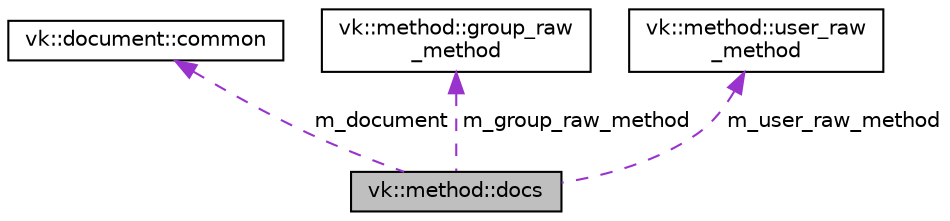 digraph "vk::method::docs"
{
 // LATEX_PDF_SIZE
  edge [fontname="Helvetica",fontsize="10",labelfontname="Helvetica",labelfontsize="10"];
  node [fontname="Helvetica",fontsize="10",shape=record];
  Node1 [label="vk::method::docs",height=0.2,width=0.4,color="black", fillcolor="grey75", style="filled", fontcolor="black",tooltip="The docs methods representation."];
  Node2 -> Node1 [dir="back",color="darkorchid3",fontsize="10",style="dashed",label=" m_document" ,fontname="Helvetica"];
  Node2 [label="vk::document::common",height=0.2,width=0.4,color="black", fillcolor="white", style="filled",URL="$classvk_1_1document_1_1common.html",tooltip="The base class for vk::docs, vk::photos and vk::video."];
  Node3 -> Node1 [dir="back",color="darkorchid3",fontsize="10",style="dashed",label=" m_group_raw_method" ,fontname="Helvetica"];
  Node3 [label="vk::method::group_raw\l_method",height=0.2,width=0.4,color="black", fillcolor="white", style="filled",URL="$classvk_1_1method_1_1group__raw__method.html",tooltip=" "];
  Node4 -> Node1 [dir="back",color="darkorchid3",fontsize="10",style="dashed",label=" m_user_raw_method" ,fontname="Helvetica"];
  Node4 [label="vk::method::user_raw\l_method",height=0.2,width=0.4,color="black", fillcolor="white", style="filled",URL="$classvk_1_1method_1_1user__raw__method.html",tooltip=" "];
}
